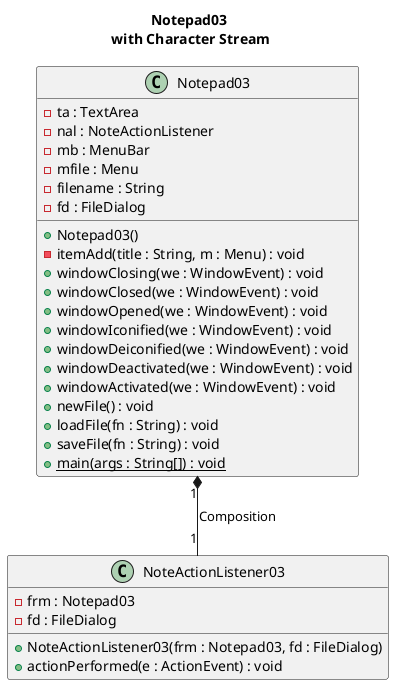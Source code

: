 @startuml

title Notepad03 \nwith Character Stream

class Notepad03 {
    -ta : TextArea
    -nal : NoteActionListener
    -mb : MenuBar
    -mfile : Menu
    -filename : String
    -fd : FileDialog

    +Notepad03()
    -itemAdd(title : String, m : Menu) : void
    +windowClosing(we : WindowEvent) : void
    +windowClosed(we : WindowEvent) : void
    +windowOpened(we : WindowEvent) : void
    +windowIconified(we : WindowEvent) : void
    +windowDeiconified(we : WindowEvent) : void
    +windowDeactivated(we : WindowEvent) : void
    +windowActivated(we : WindowEvent) : void
    +newFile() : void
    +loadFile(fn : String) : void
    +saveFile(fn : String) : void
    +main(args : String[]) : void {static}
}

class NoteActionListener03 {
    -frm : Notepad03
    -fd : FileDialog

    +NoteActionListener03(frm : Notepad03, fd : FileDialog)
    +actionPerformed(e : ActionEvent) : void
}

Notepad03 "1" *-- "1" NoteActionListener03 : Composition

@enduml